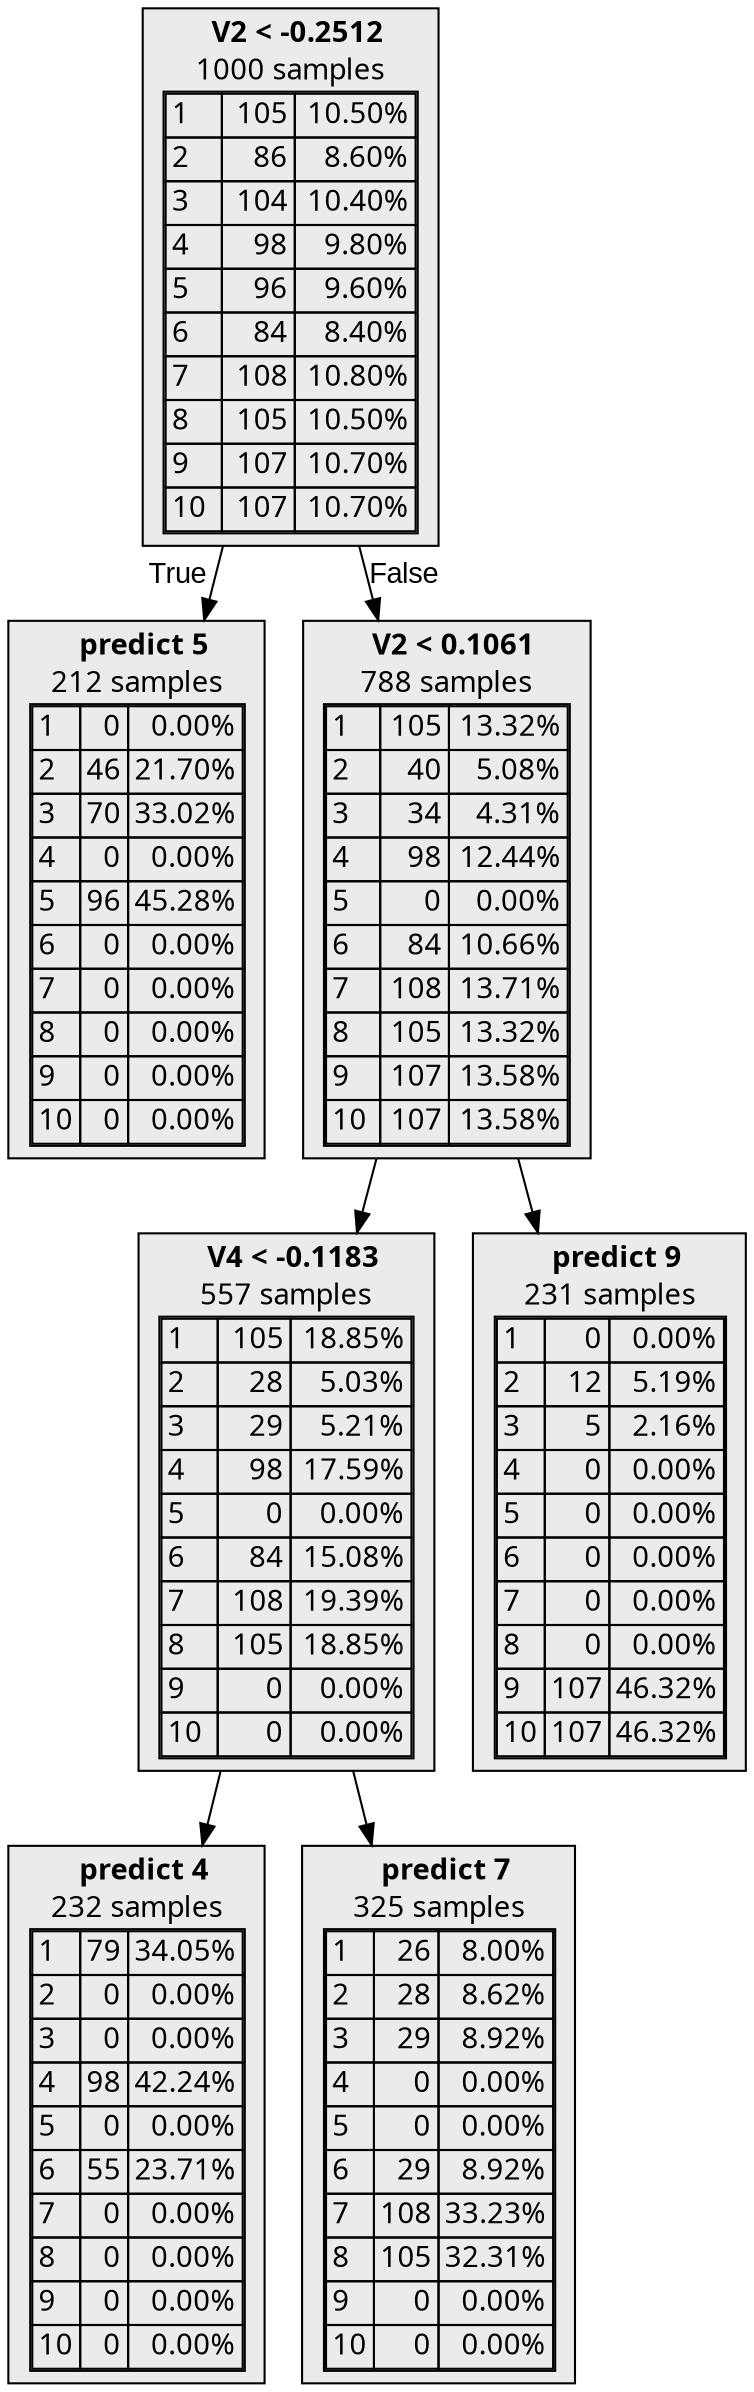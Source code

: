 digraph {
    1 [label=<  <TABLE BORDER="0" CELLPADDING="0">
      <TR>
    <TD>
      <B>V2 &lt; -0.2512</B>
    </TD>
  </TR>

    <TR>
      <TD>1000 samples</TD>
    </TR>
    <TR>
  <TD>
    <TABLE CELLSPACING="0">
      
        <TR >
    <TD ALIGN="LEFT">1</TD>
    <TD ALIGN="RIGHT">105</TD>
    <TD ALIGN="RIGHT">10.50%</TD>
  </TR>
  <TR >
    <TD ALIGN="LEFT">2</TD>
    <TD ALIGN="RIGHT">86</TD>
    <TD ALIGN="RIGHT">8.60%</TD>
  </TR>
  <TR >
    <TD ALIGN="LEFT">3</TD>
    <TD ALIGN="RIGHT">104</TD>
    <TD ALIGN="RIGHT">10.40%</TD>
  </TR>
  <TR >
    <TD ALIGN="LEFT">4</TD>
    <TD ALIGN="RIGHT">98</TD>
    <TD ALIGN="RIGHT">9.80%</TD>
  </TR>
  <TR >
    <TD ALIGN="LEFT">5</TD>
    <TD ALIGN="RIGHT">96</TD>
    <TD ALIGN="RIGHT">9.60%</TD>
  </TR>
  <TR >
    <TD ALIGN="LEFT">6</TD>
    <TD ALIGN="RIGHT">84</TD>
    <TD ALIGN="RIGHT">8.40%</TD>
  </TR>
  <TR class="highlighted">
    <TD ALIGN="LEFT">7</TD>
    <TD ALIGN="RIGHT">108</TD>
    <TD ALIGN="RIGHT">10.80%</TD>
  </TR>
  <TR >
    <TD ALIGN="LEFT">8</TD>
    <TD ALIGN="RIGHT">105</TD>
    <TD ALIGN="RIGHT">10.50%</TD>
  </TR>
  <TR >
    <TD ALIGN="LEFT">9</TD>
    <TD ALIGN="RIGHT">107</TD>
    <TD ALIGN="RIGHT">10.70%</TD>
  </TR>
  <TR >
    <TD ALIGN="LEFT">10</TD>
    <TD ALIGN="RIGHT">107</TD>
    <TD ALIGN="RIGHT">10.70%</TD>
  </TR>

    </TABLE>
  </TD>
</TR>

  </TABLE>
>,fillcolor="#EBEBEB",shape=box,fontname="bold arial",style="filled"];
    1 -> 2 [labeldistance=2.5, labelangle=45, headlabel="True",fontname="arial"];
    1 -> 3 [labeldistance=2.5, labelangle=-45, headlabel="False",fontname="arial"];
    2 [label=<  <TABLE BORDER="0" CELLPADDING="0">
      <TR>
    <TD>
      <B>predict 5</B>
    </TD>
  </TR>

    <TR>
      <TD>212 samples</TD>
    </TR>
    <TR>
  <TD>
    <TABLE CELLSPACING="0">
      
        <TR >
    <TD ALIGN="LEFT">1</TD>
    <TD ALIGN="RIGHT">0</TD>
    <TD ALIGN="RIGHT">0.00%</TD>
  </TR>
  <TR >
    <TD ALIGN="LEFT">2</TD>
    <TD ALIGN="RIGHT">46</TD>
    <TD ALIGN="RIGHT">21.70%</TD>
  </TR>
  <TR >
    <TD ALIGN="LEFT">3</TD>
    <TD ALIGN="RIGHT">70</TD>
    <TD ALIGN="RIGHT">33.02%</TD>
  </TR>
  <TR >
    <TD ALIGN="LEFT">4</TD>
    <TD ALIGN="RIGHT">0</TD>
    <TD ALIGN="RIGHT">0.00%</TD>
  </TR>
  <TR class="highlighted">
    <TD ALIGN="LEFT">5</TD>
    <TD ALIGN="RIGHT">96</TD>
    <TD ALIGN="RIGHT">45.28%</TD>
  </TR>
  <TR >
    <TD ALIGN="LEFT">6</TD>
    <TD ALIGN="RIGHT">0</TD>
    <TD ALIGN="RIGHT">0.00%</TD>
  </TR>
  <TR >
    <TD ALIGN="LEFT">7</TD>
    <TD ALIGN="RIGHT">0</TD>
    <TD ALIGN="RIGHT">0.00%</TD>
  </TR>
  <TR >
    <TD ALIGN="LEFT">8</TD>
    <TD ALIGN="RIGHT">0</TD>
    <TD ALIGN="RIGHT">0.00%</TD>
  </TR>
  <TR >
    <TD ALIGN="LEFT">9</TD>
    <TD ALIGN="RIGHT">0</TD>
    <TD ALIGN="RIGHT">0.00%</TD>
  </TR>
  <TR >
    <TD ALIGN="LEFT">10</TD>
    <TD ALIGN="RIGHT">0</TD>
    <TD ALIGN="RIGHT">0.00%</TD>
  </TR>

    </TABLE>
  </TD>
</TR>

  </TABLE>
>,fillcolor="#EBEBEB",shape=box,fontname="bold arial",style="filled",color=black];
    3 [label=<  <TABLE BORDER="0" CELLPADDING="0">
      <TR>
    <TD>
      <B>V2 &lt; 0.1061</B>
    </TD>
  </TR>

    <TR>
      <TD>788 samples</TD>
    </TR>
    <TR>
  <TD>
    <TABLE CELLSPACING="0">
      
        <TR >
    <TD ALIGN="LEFT">1</TD>
    <TD ALIGN="RIGHT">105</TD>
    <TD ALIGN="RIGHT">13.32%</TD>
  </TR>
  <TR >
    <TD ALIGN="LEFT">2</TD>
    <TD ALIGN="RIGHT">40</TD>
    <TD ALIGN="RIGHT">5.08%</TD>
  </TR>
  <TR >
    <TD ALIGN="LEFT">3</TD>
    <TD ALIGN="RIGHT">34</TD>
    <TD ALIGN="RIGHT">4.31%</TD>
  </TR>
  <TR >
    <TD ALIGN="LEFT">4</TD>
    <TD ALIGN="RIGHT">98</TD>
    <TD ALIGN="RIGHT">12.44%</TD>
  </TR>
  <TR >
    <TD ALIGN="LEFT">5</TD>
    <TD ALIGN="RIGHT">0</TD>
    <TD ALIGN="RIGHT">0.00%</TD>
  </TR>
  <TR >
    <TD ALIGN="LEFT">6</TD>
    <TD ALIGN="RIGHT">84</TD>
    <TD ALIGN="RIGHT">10.66%</TD>
  </TR>
  <TR class="highlighted">
    <TD ALIGN="LEFT">7</TD>
    <TD ALIGN="RIGHT">108</TD>
    <TD ALIGN="RIGHT">13.71%</TD>
  </TR>
  <TR >
    <TD ALIGN="LEFT">8</TD>
    <TD ALIGN="RIGHT">105</TD>
    <TD ALIGN="RIGHT">13.32%</TD>
  </TR>
  <TR >
    <TD ALIGN="LEFT">9</TD>
    <TD ALIGN="RIGHT">107</TD>
    <TD ALIGN="RIGHT">13.58%</TD>
  </TR>
  <TR >
    <TD ALIGN="LEFT">10</TD>
    <TD ALIGN="RIGHT">107</TD>
    <TD ALIGN="RIGHT">13.58%</TD>
  </TR>

    </TABLE>
  </TD>
</TR>

  </TABLE>
>,fillcolor="#EBEBEB",shape=box,fontname="bold arial",style="filled"];
    3 -> 4;
    3 -> 7;
    4 [label=<  <TABLE BORDER="0" CELLPADDING="0">
      <TR>
    <TD>
      <B>V4 &lt; -0.1183</B>
    </TD>
  </TR>

    <TR>
      <TD>557 samples</TD>
    </TR>
    <TR>
  <TD>
    <TABLE CELLSPACING="0">
      
        <TR >
    <TD ALIGN="LEFT">1</TD>
    <TD ALIGN="RIGHT">105</TD>
    <TD ALIGN="RIGHT">18.85%</TD>
  </TR>
  <TR >
    <TD ALIGN="LEFT">2</TD>
    <TD ALIGN="RIGHT">28</TD>
    <TD ALIGN="RIGHT">5.03%</TD>
  </TR>
  <TR >
    <TD ALIGN="LEFT">3</TD>
    <TD ALIGN="RIGHT">29</TD>
    <TD ALIGN="RIGHT">5.21%</TD>
  </TR>
  <TR >
    <TD ALIGN="LEFT">4</TD>
    <TD ALIGN="RIGHT">98</TD>
    <TD ALIGN="RIGHT">17.59%</TD>
  </TR>
  <TR >
    <TD ALIGN="LEFT">5</TD>
    <TD ALIGN="RIGHT">0</TD>
    <TD ALIGN="RIGHT">0.00%</TD>
  </TR>
  <TR >
    <TD ALIGN="LEFT">6</TD>
    <TD ALIGN="RIGHT">84</TD>
    <TD ALIGN="RIGHT">15.08%</TD>
  </TR>
  <TR class="highlighted">
    <TD ALIGN="LEFT">7</TD>
    <TD ALIGN="RIGHT">108</TD>
    <TD ALIGN="RIGHT">19.39%</TD>
  </TR>
  <TR >
    <TD ALIGN="LEFT">8</TD>
    <TD ALIGN="RIGHT">105</TD>
    <TD ALIGN="RIGHT">18.85%</TD>
  </TR>
  <TR >
    <TD ALIGN="LEFT">9</TD>
    <TD ALIGN="RIGHT">0</TD>
    <TD ALIGN="RIGHT">0.00%</TD>
  </TR>
  <TR >
    <TD ALIGN="LEFT">10</TD>
    <TD ALIGN="RIGHT">0</TD>
    <TD ALIGN="RIGHT">0.00%</TD>
  </TR>

    </TABLE>
  </TD>
</TR>

  </TABLE>
>,fillcolor="#EBEBEB",shape=box,fontname="bold arial",style="filled"];
    4 -> 5;
    4 -> 6;
    5 [label=<  <TABLE BORDER="0" CELLPADDING="0">
      <TR>
    <TD>
      <B>predict 4</B>
    </TD>
  </TR>

    <TR>
      <TD>232 samples</TD>
    </TR>
    <TR>
  <TD>
    <TABLE CELLSPACING="0">
      
        <TR >
    <TD ALIGN="LEFT">1</TD>
    <TD ALIGN="RIGHT">79</TD>
    <TD ALIGN="RIGHT">34.05%</TD>
  </TR>
  <TR >
    <TD ALIGN="LEFT">2</TD>
    <TD ALIGN="RIGHT">0</TD>
    <TD ALIGN="RIGHT">0.00%</TD>
  </TR>
  <TR >
    <TD ALIGN="LEFT">3</TD>
    <TD ALIGN="RIGHT">0</TD>
    <TD ALIGN="RIGHT">0.00%</TD>
  </TR>
  <TR class="highlighted">
    <TD ALIGN="LEFT">4</TD>
    <TD ALIGN="RIGHT">98</TD>
    <TD ALIGN="RIGHT">42.24%</TD>
  </TR>
  <TR >
    <TD ALIGN="LEFT">5</TD>
    <TD ALIGN="RIGHT">0</TD>
    <TD ALIGN="RIGHT">0.00%</TD>
  </TR>
  <TR >
    <TD ALIGN="LEFT">6</TD>
    <TD ALIGN="RIGHT">55</TD>
    <TD ALIGN="RIGHT">23.71%</TD>
  </TR>
  <TR >
    <TD ALIGN="LEFT">7</TD>
    <TD ALIGN="RIGHT">0</TD>
    <TD ALIGN="RIGHT">0.00%</TD>
  </TR>
  <TR >
    <TD ALIGN="LEFT">8</TD>
    <TD ALIGN="RIGHT">0</TD>
    <TD ALIGN="RIGHT">0.00%</TD>
  </TR>
  <TR >
    <TD ALIGN="LEFT">9</TD>
    <TD ALIGN="RIGHT">0</TD>
    <TD ALIGN="RIGHT">0.00%</TD>
  </TR>
  <TR >
    <TD ALIGN="LEFT">10</TD>
    <TD ALIGN="RIGHT">0</TD>
    <TD ALIGN="RIGHT">0.00%</TD>
  </TR>

    </TABLE>
  </TD>
</TR>

  </TABLE>
>,fillcolor="#EBEBEB",shape=box,fontname="bold arial",style="filled",color=black];
    6 [label=<  <TABLE BORDER="0" CELLPADDING="0">
      <TR>
    <TD>
      <B>predict 7</B>
    </TD>
  </TR>

    <TR>
      <TD>325 samples</TD>
    </TR>
    <TR>
  <TD>
    <TABLE CELLSPACING="0">
      
        <TR >
    <TD ALIGN="LEFT">1</TD>
    <TD ALIGN="RIGHT">26</TD>
    <TD ALIGN="RIGHT">8.00%</TD>
  </TR>
  <TR >
    <TD ALIGN="LEFT">2</TD>
    <TD ALIGN="RIGHT">28</TD>
    <TD ALIGN="RIGHT">8.62%</TD>
  </TR>
  <TR >
    <TD ALIGN="LEFT">3</TD>
    <TD ALIGN="RIGHT">29</TD>
    <TD ALIGN="RIGHT">8.92%</TD>
  </TR>
  <TR >
    <TD ALIGN="LEFT">4</TD>
    <TD ALIGN="RIGHT">0</TD>
    <TD ALIGN="RIGHT">0.00%</TD>
  </TR>
  <TR >
    <TD ALIGN="LEFT">5</TD>
    <TD ALIGN="RIGHT">0</TD>
    <TD ALIGN="RIGHT">0.00%</TD>
  </TR>
  <TR >
    <TD ALIGN="LEFT">6</TD>
    <TD ALIGN="RIGHT">29</TD>
    <TD ALIGN="RIGHT">8.92%</TD>
  </TR>
  <TR class="highlighted">
    <TD ALIGN="LEFT">7</TD>
    <TD ALIGN="RIGHT">108</TD>
    <TD ALIGN="RIGHT">33.23%</TD>
  </TR>
  <TR >
    <TD ALIGN="LEFT">8</TD>
    <TD ALIGN="RIGHT">105</TD>
    <TD ALIGN="RIGHT">32.31%</TD>
  </TR>
  <TR >
    <TD ALIGN="LEFT">9</TD>
    <TD ALIGN="RIGHT">0</TD>
    <TD ALIGN="RIGHT">0.00%</TD>
  </TR>
  <TR >
    <TD ALIGN="LEFT">10</TD>
    <TD ALIGN="RIGHT">0</TD>
    <TD ALIGN="RIGHT">0.00%</TD>
  </TR>

    </TABLE>
  </TD>
</TR>

  </TABLE>
>,fillcolor="#EBEBEB",shape=box,fontname="bold arial",style="filled",color=black];
    7 [label=<  <TABLE BORDER="0" CELLPADDING="0">
      <TR>
    <TD>
      <B>predict 9</B>
    </TD>
  </TR>

    <TR>
      <TD>231 samples</TD>
    </TR>
    <TR>
  <TD>
    <TABLE CELLSPACING="0">
      
        <TR >
    <TD ALIGN="LEFT">1</TD>
    <TD ALIGN="RIGHT">0</TD>
    <TD ALIGN="RIGHT">0.00%</TD>
  </TR>
  <TR >
    <TD ALIGN="LEFT">2</TD>
    <TD ALIGN="RIGHT">12</TD>
    <TD ALIGN="RIGHT">5.19%</TD>
  </TR>
  <TR >
    <TD ALIGN="LEFT">3</TD>
    <TD ALIGN="RIGHT">5</TD>
    <TD ALIGN="RIGHT">2.16%</TD>
  </TR>
  <TR >
    <TD ALIGN="LEFT">4</TD>
    <TD ALIGN="RIGHT">0</TD>
    <TD ALIGN="RIGHT">0.00%</TD>
  </TR>
  <TR >
    <TD ALIGN="LEFT">5</TD>
    <TD ALIGN="RIGHT">0</TD>
    <TD ALIGN="RIGHT">0.00%</TD>
  </TR>
  <TR >
    <TD ALIGN="LEFT">6</TD>
    <TD ALIGN="RIGHT">0</TD>
    <TD ALIGN="RIGHT">0.00%</TD>
  </TR>
  <TR >
    <TD ALIGN="LEFT">7</TD>
    <TD ALIGN="RIGHT">0</TD>
    <TD ALIGN="RIGHT">0.00%</TD>
  </TR>
  <TR >
    <TD ALIGN="LEFT">8</TD>
    <TD ALIGN="RIGHT">0</TD>
    <TD ALIGN="RIGHT">0.00%</TD>
  </TR>
  <TR class="highlighted">
    <TD ALIGN="LEFT">9</TD>
    <TD ALIGN="RIGHT">107</TD>
    <TD ALIGN="RIGHT">46.32%</TD>
  </TR>
  <TR >
    <TD ALIGN="LEFT">10</TD>
    <TD ALIGN="RIGHT">107</TD>
    <TD ALIGN="RIGHT">46.32%</TD>
  </TR>

    </TABLE>
  </TD>
</TR>

  </TABLE>
>,fillcolor="#EBEBEB",shape=box,fontname="bold arial",style="filled",color=black];
}
